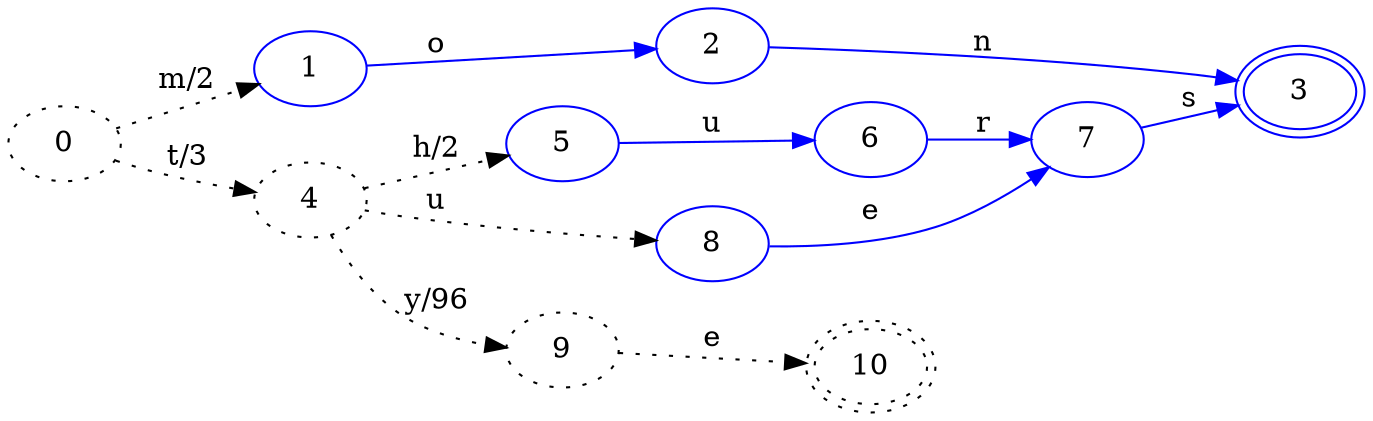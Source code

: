 digraph automaton {
  labelloc="l";
  labeljust="l";
  rankdir="LR";

  0 -> 1 [label="m/2",style="dotted"];
  1 -> 2 [label="o",color="blue"];
  2 -> 3 [label="n",color="blue"];
  3 [peripheries=2];

  0 -> 4 [label="t/3",style="dotted"];
  4 -> 5 [label="h/2",style="dotted"];
  5 -> 6 [label="u",color="blue"];
  6 -> 7 [label="r",color="blue"];
  7 -> 3 [label="s",color="blue"];

  4 -> 8 [label="u",style="dotted"];
  8 -> 7 [label="e",color="blue"];

  4 -> 9 [label="y/96",style="dotted"];
  9 -> 10 [label="e",style="dotted"];
  10 [peripheries=2];

  1,2,3,5,6,7,8 [color="blue"];
  0,4,9,10 [style="dotted"];
}
